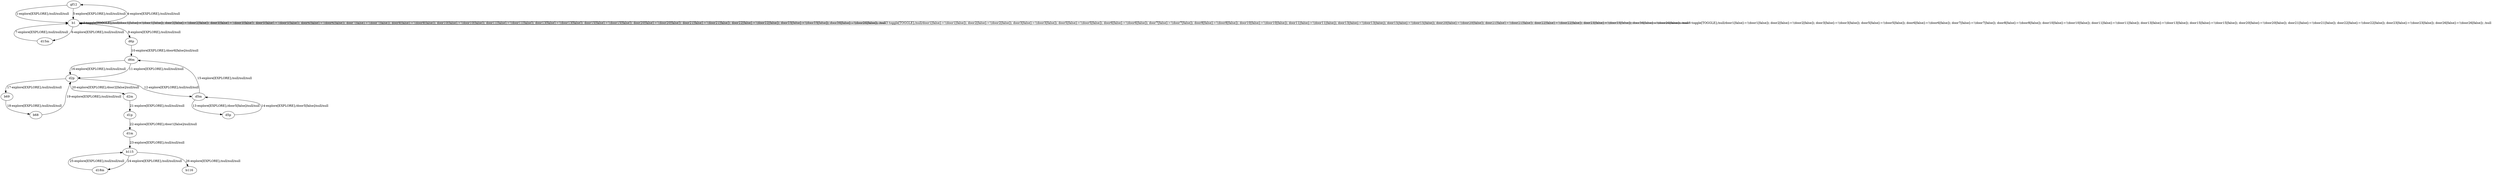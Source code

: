 # Total number of goals covered by this test: 2
# b115 --> b116
# d18m --> b115

digraph g {
"gf12" -> "b1" [label = "1-explore[EXPLORE];/null/null/null"];
"b1" -> "b1" [label = "2-toggle[TOGGLE];/null/door1[false]:=!(door1[false]); door2[false]:=!(door2[false]); door3[false]:=!(door3[false]); door5[false]:=!(door5[false]); door6[false]:=!(door6[false]); door7[false]:=!(door7[false]); door8[false]:=!(door8[false]); door10[false]:=!(door10[false]); door11[false]:=!(door11[false]); door13[false]:=!(door13[false]); door15[false]:=!(door15[false]); door20[false]:=!(door20[false]); door21[false]:=!(door21[false]); door22[false]:=!(door22[false]); door23[false]:=!(door23[false]); door26[false]:=!(door26[false]); /null"];
"b1" -> "b1" [label = "3-toggle[TOGGLE];/null/door1[false]:=!(door1[false]); door2[false]:=!(door2[false]); door3[false]:=!(door3[false]); door5[false]:=!(door5[false]); door6[false]:=!(door6[false]); door7[false]:=!(door7[false]); door8[false]:=!(door8[false]); door10[false]:=!(door10[false]); door11[false]:=!(door11[false]); door13[false]:=!(door13[false]); door15[false]:=!(door15[false]); door20[false]:=!(door20[false]); door21[false]:=!(door21[false]); door22[false]:=!(door22[false]); door23[false]:=!(door23[false]); door26[false]:=!(door26[false]); /null"];
"b1" -> "gf12" [label = "4-explore[EXPLORE];/null/null/null"];
"gf12" -> "b1" [label = "5-explore[EXPLORE];/null/null/null"];
"b1" -> "d15m" [label = "6-explore[EXPLORE];/null/null/null"];
"d15m" -> "b1" [label = "7-explore[EXPLORE];/null/null/null"];
"b1" -> "b1" [label = "8-toggle[TOGGLE];/null/door1[false]:=!(door1[false]); door2[false]:=!(door2[false]); door3[false]:=!(door3[false]); door5[false]:=!(door5[false]); door6[false]:=!(door6[false]); door7[false]:=!(door7[false]); door8[false]:=!(door8[false]); door10[false]:=!(door10[false]); door11[false]:=!(door11[false]); door13[false]:=!(door13[false]); door15[false]:=!(door15[false]); door20[false]:=!(door20[false]); door21[false]:=!(door21[false]); door22[false]:=!(door22[false]); door23[false]:=!(door23[false]); door26[false]:=!(door26[false]); /null"];
"b1" -> "d6p" [label = "9-explore[EXPLORE];/null/null/null"];
"d6p" -> "d6m" [label = "10-explore[EXPLORE];/door6[false]/null/null"];
"d6m" -> "d2p" [label = "11-explore[EXPLORE];/null/null/null"];
"d2p" -> "d5m" [label = "12-explore[EXPLORE];/null/null/null"];
"d5m" -> "d5p" [label = "13-explore[EXPLORE];/door5[false]/null/null"];
"d5p" -> "d5m" [label = "14-explore[EXPLORE];/door5[false]/null/null"];
"d5m" -> "d6m" [label = "15-explore[EXPLORE];/null/null/null"];
"d6m" -> "d2p" [label = "16-explore[EXPLORE];/null/null/null"];
"d2p" -> "b69" [label = "17-explore[EXPLORE];/null/null/null"];
"b69" -> "b68" [label = "18-explore[EXPLORE];/null/null/null"];
"b68" -> "d2p" [label = "19-explore[EXPLORE];/null/null/null"];
"d2p" -> "d2m" [label = "20-explore[EXPLORE];/door2[false]/null/null"];
"d2m" -> "d1p" [label = "21-explore[EXPLORE];/null/null/null"];
"d1p" -> "d1m" [label = "22-explore[EXPLORE];/door1[false]/null/null"];
"d1m" -> "b115" [label = "23-explore[EXPLORE];/null/null/null"];
"b115" -> "d18m" [label = "24-explore[EXPLORE];/null/null/null"];
"d18m" -> "b115" [label = "25-explore[EXPLORE];/null/null/null"];
"b115" -> "b116" [label = "26-explore[EXPLORE];/null/null/null"];
}